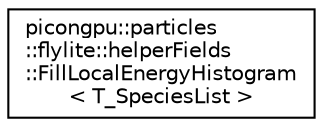 digraph "Graphical Class Hierarchy"
{
 // LATEX_PDF_SIZE
  edge [fontname="Helvetica",fontsize="10",labelfontname="Helvetica",labelfontsize="10"];
  node [fontname="Helvetica",fontsize="10",shape=record];
  rankdir="LR";
  Node0 [label="picongpu::particles\l::flylite::helperFields\l::FillLocalEnergyHistogram\l\< T_SpeciesList \>",height=0.2,width=0.4,color="black", fillcolor="white", style="filled",URL="$structpicongpu_1_1particles_1_1flylite_1_1helper_fields_1_1_fill_local_energy_histogram.html",tooltip="Add a group of species to a local energy histogram."];
}
